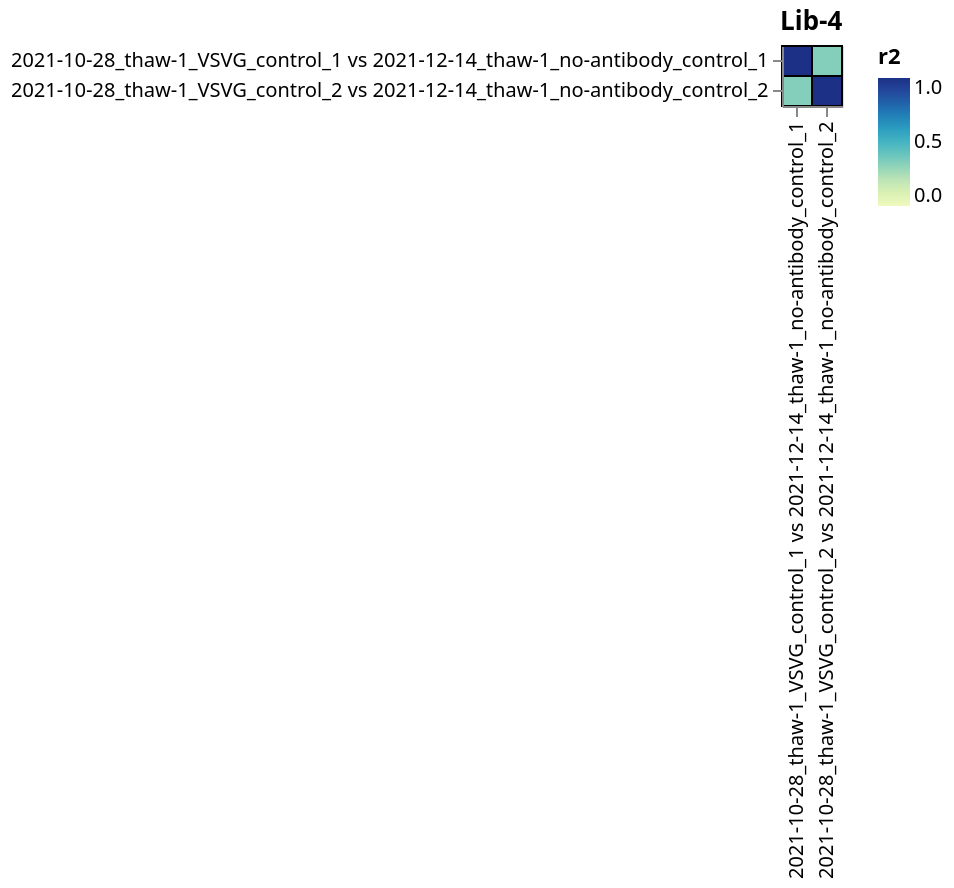 {
  "config": {
    "view": {
      "continuousWidth": 400,
      "continuousHeight": 300
    },
    "axis": {
      "labelLimit": 500
    }
  },
  "data": {
    "name": "data-eed754780e11bfe8800340e73e287d26"
  },
  "mark": {
    "type": "rect",
    "stroke": "black"
  },
  "encoding": {
    "color": {
      "field": "r2",
      "scale": {
        "zero": true
      },
      "type": "quantitative"
    },
    "tooltip": [
      {
        "field": "library",
        "type": "nominal"
      },
      {
        "field": "sample_1",
        "type": "nominal"
      },
      {
        "field": "sample_2",
        "type": "nominal"
      },
      {
        "field": "r2",
        "format": ".3g",
        "type": "quantitative"
      }
    ],
    "x": {
      "field": "sample_1",
      "title": null,
      "type": "nominal"
    },
    "y": {
      "field": "sample_2",
      "title": null,
      "type": "nominal"
    }
  },
  "height": {
    "step": 15
  },
  "title": "Lib-4",
  "width": {
    "step": 15
  },
  "$schema": "https://vega.github.io/schema/vega-lite/v5.json",
  "datasets": {
    "data-eed754780e11bfe8800340e73e287d26": [
      {
        "library": "Lib-4",
        "sample_1": "2021-10-28_thaw-1_VSVG_control_1 vs 2021-12-14_thaw-1_no-antibody_control_1",
        "sample_2": "2021-10-28_thaw-1_VSVG_control_1 vs 2021-12-14_thaw-1_no-antibody_control_1",
        "r2": 1.0
      },
      {
        "library": "Lib-4",
        "sample_1": "2021-10-28_thaw-1_VSVG_control_2 vs 2021-12-14_thaw-1_no-antibody_control_2",
        "sample_2": "2021-10-28_thaw-1_VSVG_control_1 vs 2021-12-14_thaw-1_no-antibody_control_1",
        "r2": 0.3388846335816457
      },
      {
        "library": "Lib-4",
        "sample_1": "2021-10-28_thaw-1_VSVG_control_1 vs 2021-12-14_thaw-1_no-antibody_control_1",
        "sample_2": "2021-10-28_thaw-1_VSVG_control_2 vs 2021-12-14_thaw-1_no-antibody_control_2",
        "r2": 0.3388846335816457
      },
      {
        "library": "Lib-4",
        "sample_1": "2021-10-28_thaw-1_VSVG_control_2 vs 2021-12-14_thaw-1_no-antibody_control_2",
        "sample_2": "2021-10-28_thaw-1_VSVG_control_2 vs 2021-12-14_thaw-1_no-antibody_control_2",
        "r2": 1.0
      }
    ]
  }
}